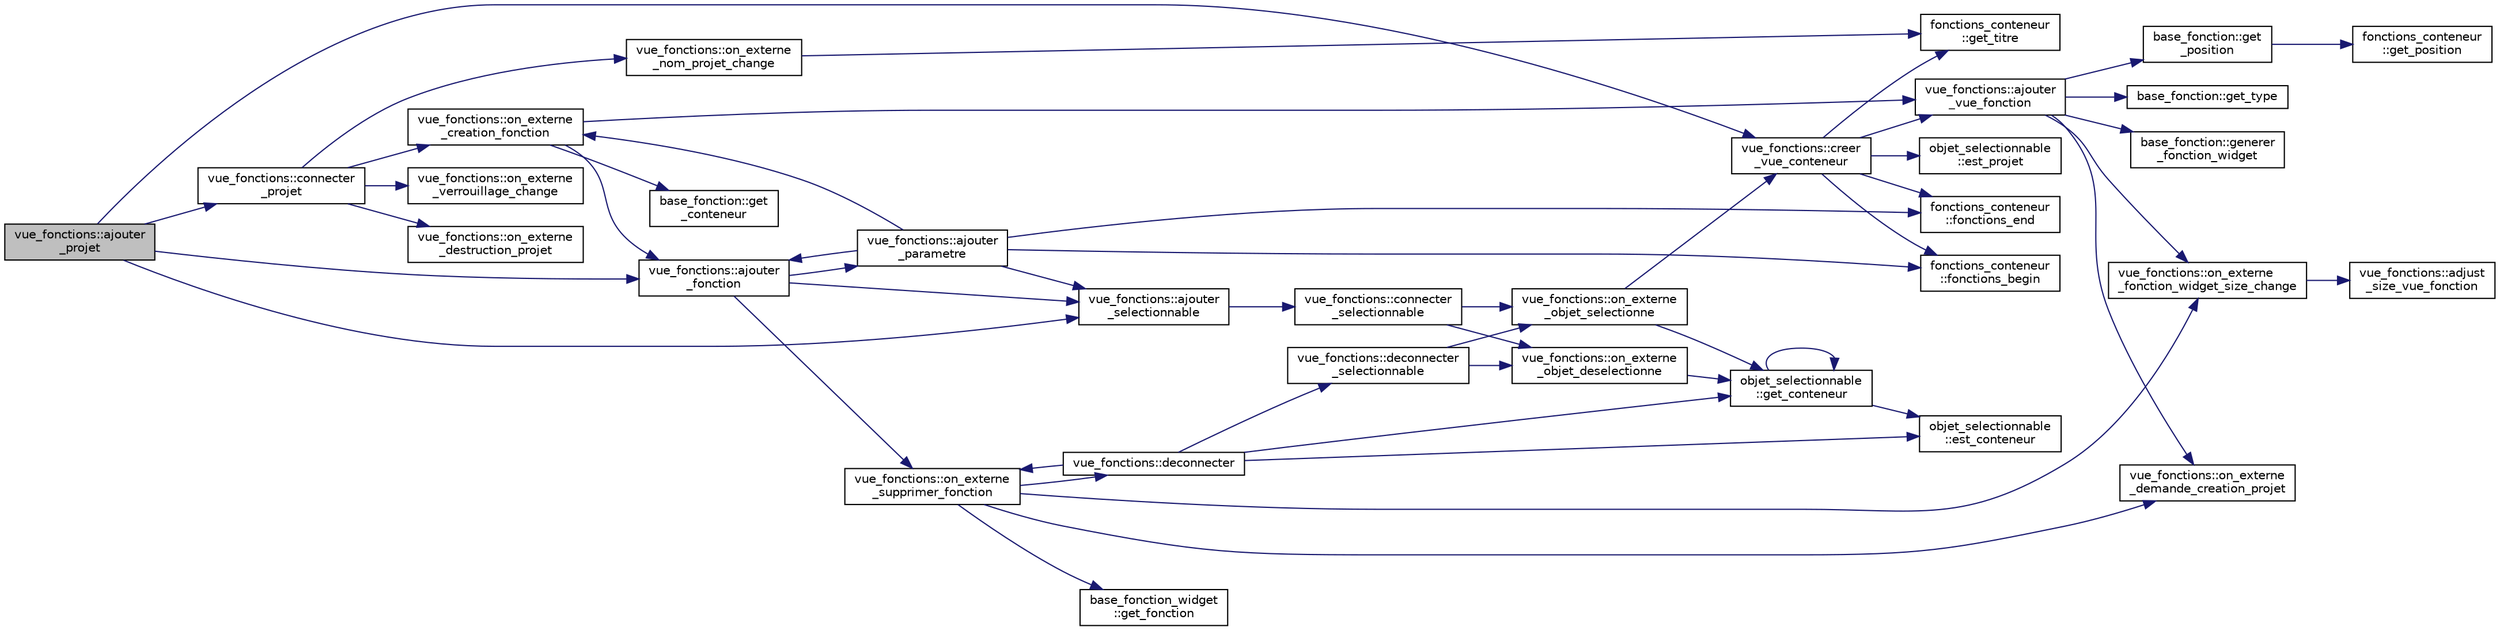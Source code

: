 digraph "vue_fonctions::ajouter_projet"
{
  edge [fontname="Helvetica",fontsize="10",labelfontname="Helvetica",labelfontsize="10"];
  node [fontname="Helvetica",fontsize="10",shape=record];
  rankdir="LR";
  Node65 [label="vue_fonctions::ajouter\l_projet",height=0.2,width=0.4,color="black", fillcolor="grey75", style="filled", fontcolor="black"];
  Node65 -> Node66 [color="midnightblue",fontsize="10",style="solid",fontname="Helvetica"];
  Node66 [label="vue_fonctions::ajouter\l_selectionnable",height=0.2,width=0.4,color="black", fillcolor="white", style="filled",URL="$classvue__fonctions.html#a77d4c5f3bb2ec3a1160c1d05c23b8bb0"];
  Node66 -> Node67 [color="midnightblue",fontsize="10",style="solid",fontname="Helvetica"];
  Node67 [label="vue_fonctions::connecter\l_selectionnable",height=0.2,width=0.4,color="black", fillcolor="white", style="filled",URL="$classvue__fonctions.html#a8b4d92b99c2f8bad26192a3d496cd97a"];
  Node67 -> Node68 [color="midnightblue",fontsize="10",style="solid",fontname="Helvetica"];
  Node68 [label="vue_fonctions::on_externe\l_objet_selectionne",height=0.2,width=0.4,color="black", fillcolor="white", style="filled",URL="$classvue__fonctions.html#a610daa1bb1cad846dbd1c6a9db10f295"];
  Node68 -> Node69 [color="midnightblue",fontsize="10",style="solid",fontname="Helvetica"];
  Node69 [label="objet_selectionnable\l::get_conteneur",height=0.2,width=0.4,color="black", fillcolor="white", style="filled",URL="$classobjet__selectionnable.html#ab809d020155b7fec48ff3adbe15c9b65"];
  Node69 -> Node70 [color="midnightblue",fontsize="10",style="solid",fontname="Helvetica"];
  Node70 [label="objet_selectionnable\l::est_conteneur",height=0.2,width=0.4,color="black", fillcolor="white", style="filled",URL="$classobjet__selectionnable.html#a2c6b5b342b5f3a9f48893f793f935e0f"];
  Node69 -> Node69 [color="midnightblue",fontsize="10",style="solid",fontname="Helvetica"];
  Node68 -> Node71 [color="midnightblue",fontsize="10",style="solid",fontname="Helvetica"];
  Node71 [label="vue_fonctions::creer\l_vue_conteneur",height=0.2,width=0.4,color="black", fillcolor="white", style="filled",URL="$classvue__fonctions.html#a43f442e02fedae787e0027e5c766cab4",tooltip="On crée la vue. "];
  Node71 -> Node72 [color="midnightblue",fontsize="10",style="solid",fontname="Helvetica"];
  Node72 [label="objet_selectionnable\l::est_projet",height=0.2,width=0.4,color="black", fillcolor="white", style="filled",URL="$classobjet__selectionnable.html#a49ea1a29523e46f099896477a2b43eaa"];
  Node71 -> Node73 [color="midnightblue",fontsize="10",style="solid",fontname="Helvetica"];
  Node73 [label="fonctions_conteneur\l::get_titre",height=0.2,width=0.4,color="black", fillcolor="white", style="filled",URL="$classfonctions__conteneur.html#ab81d1b229c4f0564ef2aef27345bf1ad"];
  Node71 -> Node74 [color="midnightblue",fontsize="10",style="solid",fontname="Helvetica"];
  Node74 [label="fonctions_conteneur\l::fonctions_begin",height=0.2,width=0.4,color="black", fillcolor="white", style="filled",URL="$classfonctions__conteneur.html#aa1db33c3a0bf76b354e77b4a4324357a"];
  Node71 -> Node75 [color="midnightblue",fontsize="10",style="solid",fontname="Helvetica"];
  Node75 [label="fonctions_conteneur\l::fonctions_end",height=0.2,width=0.4,color="black", fillcolor="white", style="filled",URL="$classfonctions__conteneur.html#a165ee65380980b58b521a62810cd7e27"];
  Node71 -> Node76 [color="midnightblue",fontsize="10",style="solid",fontname="Helvetica"];
  Node76 [label="vue_fonctions::ajouter\l_vue_fonction",height=0.2,width=0.4,color="black", fillcolor="white", style="filled",URL="$classvue__fonctions.html#a8965a0253e4ffc9fddb3fb4c595ff751",tooltip="Ajoute la vue de la fonction. "];
  Node76 -> Node77 [color="midnightblue",fontsize="10",style="solid",fontname="Helvetica"];
  Node77 [label="base_fonction::generer\l_fonction_widget",height=0.2,width=0.4,color="black", fillcolor="white", style="filled",URL="$classbase__fonction.html#ad5c8ce64c897fba9cc84bf4dae60ee9a",tooltip="Construit et retourne le widget associé à cette fonction. "];
  Node76 -> Node78 [color="midnightblue",fontsize="10",style="solid",fontname="Helvetica"];
  Node78 [label="vue_fonctions::on_externe\l_fonction_widget_size_change",height=0.2,width=0.4,color="black", fillcolor="white", style="filled",URL="$classvue__fonctions.html#aead9d73dffeef24ed7ba17edcda415f3"];
  Node78 -> Node79 [color="midnightblue",fontsize="10",style="solid",fontname="Helvetica"];
  Node79 [label="vue_fonctions::adjust\l_size_vue_fonction",height=0.2,width=0.4,color="black", fillcolor="white", style="filled",URL="$classvue__fonctions.html#a782d0cc63a33af720f8c44958d595425"];
  Node76 -> Node80 [color="midnightblue",fontsize="10",style="solid",fontname="Helvetica"];
  Node80 [label="vue_fonctions::on_externe\l_demande_creation_projet",height=0.2,width=0.4,color="black", fillcolor="white", style="filled",URL="$classvue__fonctions.html#ae54ea51dbad2688ef17e17bd03c6a955"];
  Node76 -> Node81 [color="midnightblue",fontsize="10",style="solid",fontname="Helvetica"];
  Node81 [label="base_fonction::get\l_position",height=0.2,width=0.4,color="black", fillcolor="white", style="filled",URL="$classbase__fonction.html#aa42a2214daf8e49a79b627f62ab9105e",tooltip="Retourne la position d&#39;une fonction dans son conteneur. "];
  Node81 -> Node82 [color="midnightblue",fontsize="10",style="solid",fontname="Helvetica"];
  Node82 [label="fonctions_conteneur\l::get_position",height=0.2,width=0.4,color="black", fillcolor="white", style="filled",URL="$classfonctions__conteneur.html#a61f2cd0bf2ee27462f470e36a2f43869"];
  Node76 -> Node83 [color="midnightblue",fontsize="10",style="solid",fontname="Helvetica"];
  Node83 [label="base_fonction::get_type",height=0.2,width=0.4,color="black", fillcolor="white", style="filled",URL="$classbase__fonction.html#a8ed620b54f5ef377c2593952eafd6ad9",tooltip="Accesseur du type de la fonction.  Le type de la fonction. "];
  Node67 -> Node84 [color="midnightblue",fontsize="10",style="solid",fontname="Helvetica"];
  Node84 [label="vue_fonctions::on_externe\l_objet_deselectionne",height=0.2,width=0.4,color="black", fillcolor="white", style="filled",URL="$classvue__fonctions.html#ae7a54dcd3bcf5d69fbf48cf955bacc2e"];
  Node84 -> Node69 [color="midnightblue",fontsize="10",style="solid",fontname="Helvetica"];
  Node65 -> Node85 [color="midnightblue",fontsize="10",style="solid",fontname="Helvetica"];
  Node85 [label="vue_fonctions::connecter\l_projet",height=0.2,width=0.4,color="black", fillcolor="white", style="filled",URL="$classvue__fonctions.html#a7a1bbb16655ef76c7ed9fe1eadc085fa"];
  Node85 -> Node86 [color="midnightblue",fontsize="10",style="solid",fontname="Helvetica"];
  Node86 [label="vue_fonctions::on_externe\l_creation_fonction",height=0.2,width=0.4,color="black", fillcolor="white", style="filled",URL="$classvue__fonctions.html#a83878c3919ac64ebcd7c04c7c1046888"];
  Node86 -> Node87 [color="midnightblue",fontsize="10",style="solid",fontname="Helvetica"];
  Node87 [label="vue_fonctions::ajouter\l_fonction",height=0.2,width=0.4,color="black", fillcolor="white", style="filled",URL="$classvue__fonctions.html#a5a635af08c44943e09830be4d8f6d041"];
  Node87 -> Node66 [color="midnightblue",fontsize="10",style="solid",fontname="Helvetica"];
  Node87 -> Node88 [color="midnightblue",fontsize="10",style="solid",fontname="Helvetica"];
  Node88 [label="vue_fonctions::ajouter\l_parametre",height=0.2,width=0.4,color="black", fillcolor="white", style="filled",URL="$classvue__fonctions.html#ac0eb435722cb06695d5a30456659f729"];
  Node88 -> Node66 [color="midnightblue",fontsize="10",style="solid",fontname="Helvetica"];
  Node88 -> Node86 [color="midnightblue",fontsize="10",style="solid",fontname="Helvetica"];
  Node88 -> Node74 [color="midnightblue",fontsize="10",style="solid",fontname="Helvetica"];
  Node88 -> Node75 [color="midnightblue",fontsize="10",style="solid",fontname="Helvetica"];
  Node88 -> Node87 [color="midnightblue",fontsize="10",style="solid",fontname="Helvetica"];
  Node87 -> Node89 [color="midnightblue",fontsize="10",style="solid",fontname="Helvetica"];
  Node89 [label="vue_fonctions::on_externe\l_supprimer_fonction",height=0.2,width=0.4,color="black", fillcolor="white", style="filled",URL="$classvue__fonctions.html#aabefa95bb20446100e0e06b13ce13709"];
  Node89 -> Node90 [color="midnightblue",fontsize="10",style="solid",fontname="Helvetica"];
  Node90 [label="base_fonction_widget\l::get_fonction",height=0.2,width=0.4,color="black", fillcolor="white", style="filled",URL="$classbase__fonction__widget.html#a86881992358c9b5cbdacf45a96589b83"];
  Node89 -> Node78 [color="midnightblue",fontsize="10",style="solid",fontname="Helvetica"];
  Node89 -> Node80 [color="midnightblue",fontsize="10",style="solid",fontname="Helvetica"];
  Node89 -> Node91 [color="midnightblue",fontsize="10",style="solid",fontname="Helvetica"];
  Node91 [label="vue_fonctions::deconnecter",height=0.2,width=0.4,color="black", fillcolor="white", style="filled",URL="$classvue__fonctions.html#afbfdf4e7b3af476f7b9e8449a02f3cb7"];
  Node91 -> Node92 [color="midnightblue",fontsize="10",style="solid",fontname="Helvetica"];
  Node92 [label="vue_fonctions::deconnecter\l_selectionnable",height=0.2,width=0.4,color="black", fillcolor="white", style="filled",URL="$classvue__fonctions.html#a4fee6efdbbbabd34a5afbf431bc8a59b"];
  Node92 -> Node68 [color="midnightblue",fontsize="10",style="solid",fontname="Helvetica"];
  Node92 -> Node84 [color="midnightblue",fontsize="10",style="solid",fontname="Helvetica"];
  Node91 -> Node70 [color="midnightblue",fontsize="10",style="solid",fontname="Helvetica"];
  Node91 -> Node69 [color="midnightblue",fontsize="10",style="solid",fontname="Helvetica"];
  Node91 -> Node89 [color="midnightblue",fontsize="10",style="solid",fontname="Helvetica"];
  Node86 -> Node93 [color="midnightblue",fontsize="10",style="solid",fontname="Helvetica"];
  Node93 [label="base_fonction::get\l_conteneur",height=0.2,width=0.4,color="black", fillcolor="white", style="filled",URL="$classbase__fonction.html#a3ae15ad4fd18fed8252fe6d10ca17d23",tooltip="Accesseur sur le conteneur de la fonction. "];
  Node86 -> Node76 [color="midnightblue",fontsize="10",style="solid",fontname="Helvetica"];
  Node85 -> Node94 [color="midnightblue",fontsize="10",style="solid",fontname="Helvetica"];
  Node94 [label="vue_fonctions::on_externe\l_nom_projet_change",height=0.2,width=0.4,color="black", fillcolor="white", style="filled",URL="$classvue__fonctions.html#a952b392ce79225a64e3f5528d745ff30"];
  Node94 -> Node73 [color="midnightblue",fontsize="10",style="solid",fontname="Helvetica"];
  Node85 -> Node95 [color="midnightblue",fontsize="10",style="solid",fontname="Helvetica"];
  Node95 [label="vue_fonctions::on_externe\l_verrouillage_change",height=0.2,width=0.4,color="black", fillcolor="white", style="filled",URL="$classvue__fonctions.html#ae1040e9a2b73fb1fbc17e1a0e438c036"];
  Node85 -> Node96 [color="midnightblue",fontsize="10",style="solid",fontname="Helvetica"];
  Node96 [label="vue_fonctions::on_externe\l_destruction_projet",height=0.2,width=0.4,color="black", fillcolor="white", style="filled",URL="$classvue__fonctions.html#a9ccf7aef7028a0240a4f5eb7d2c26169"];
  Node65 -> Node87 [color="midnightblue",fontsize="10",style="solid",fontname="Helvetica"];
  Node65 -> Node71 [color="midnightblue",fontsize="10",style="solid",fontname="Helvetica"];
}
